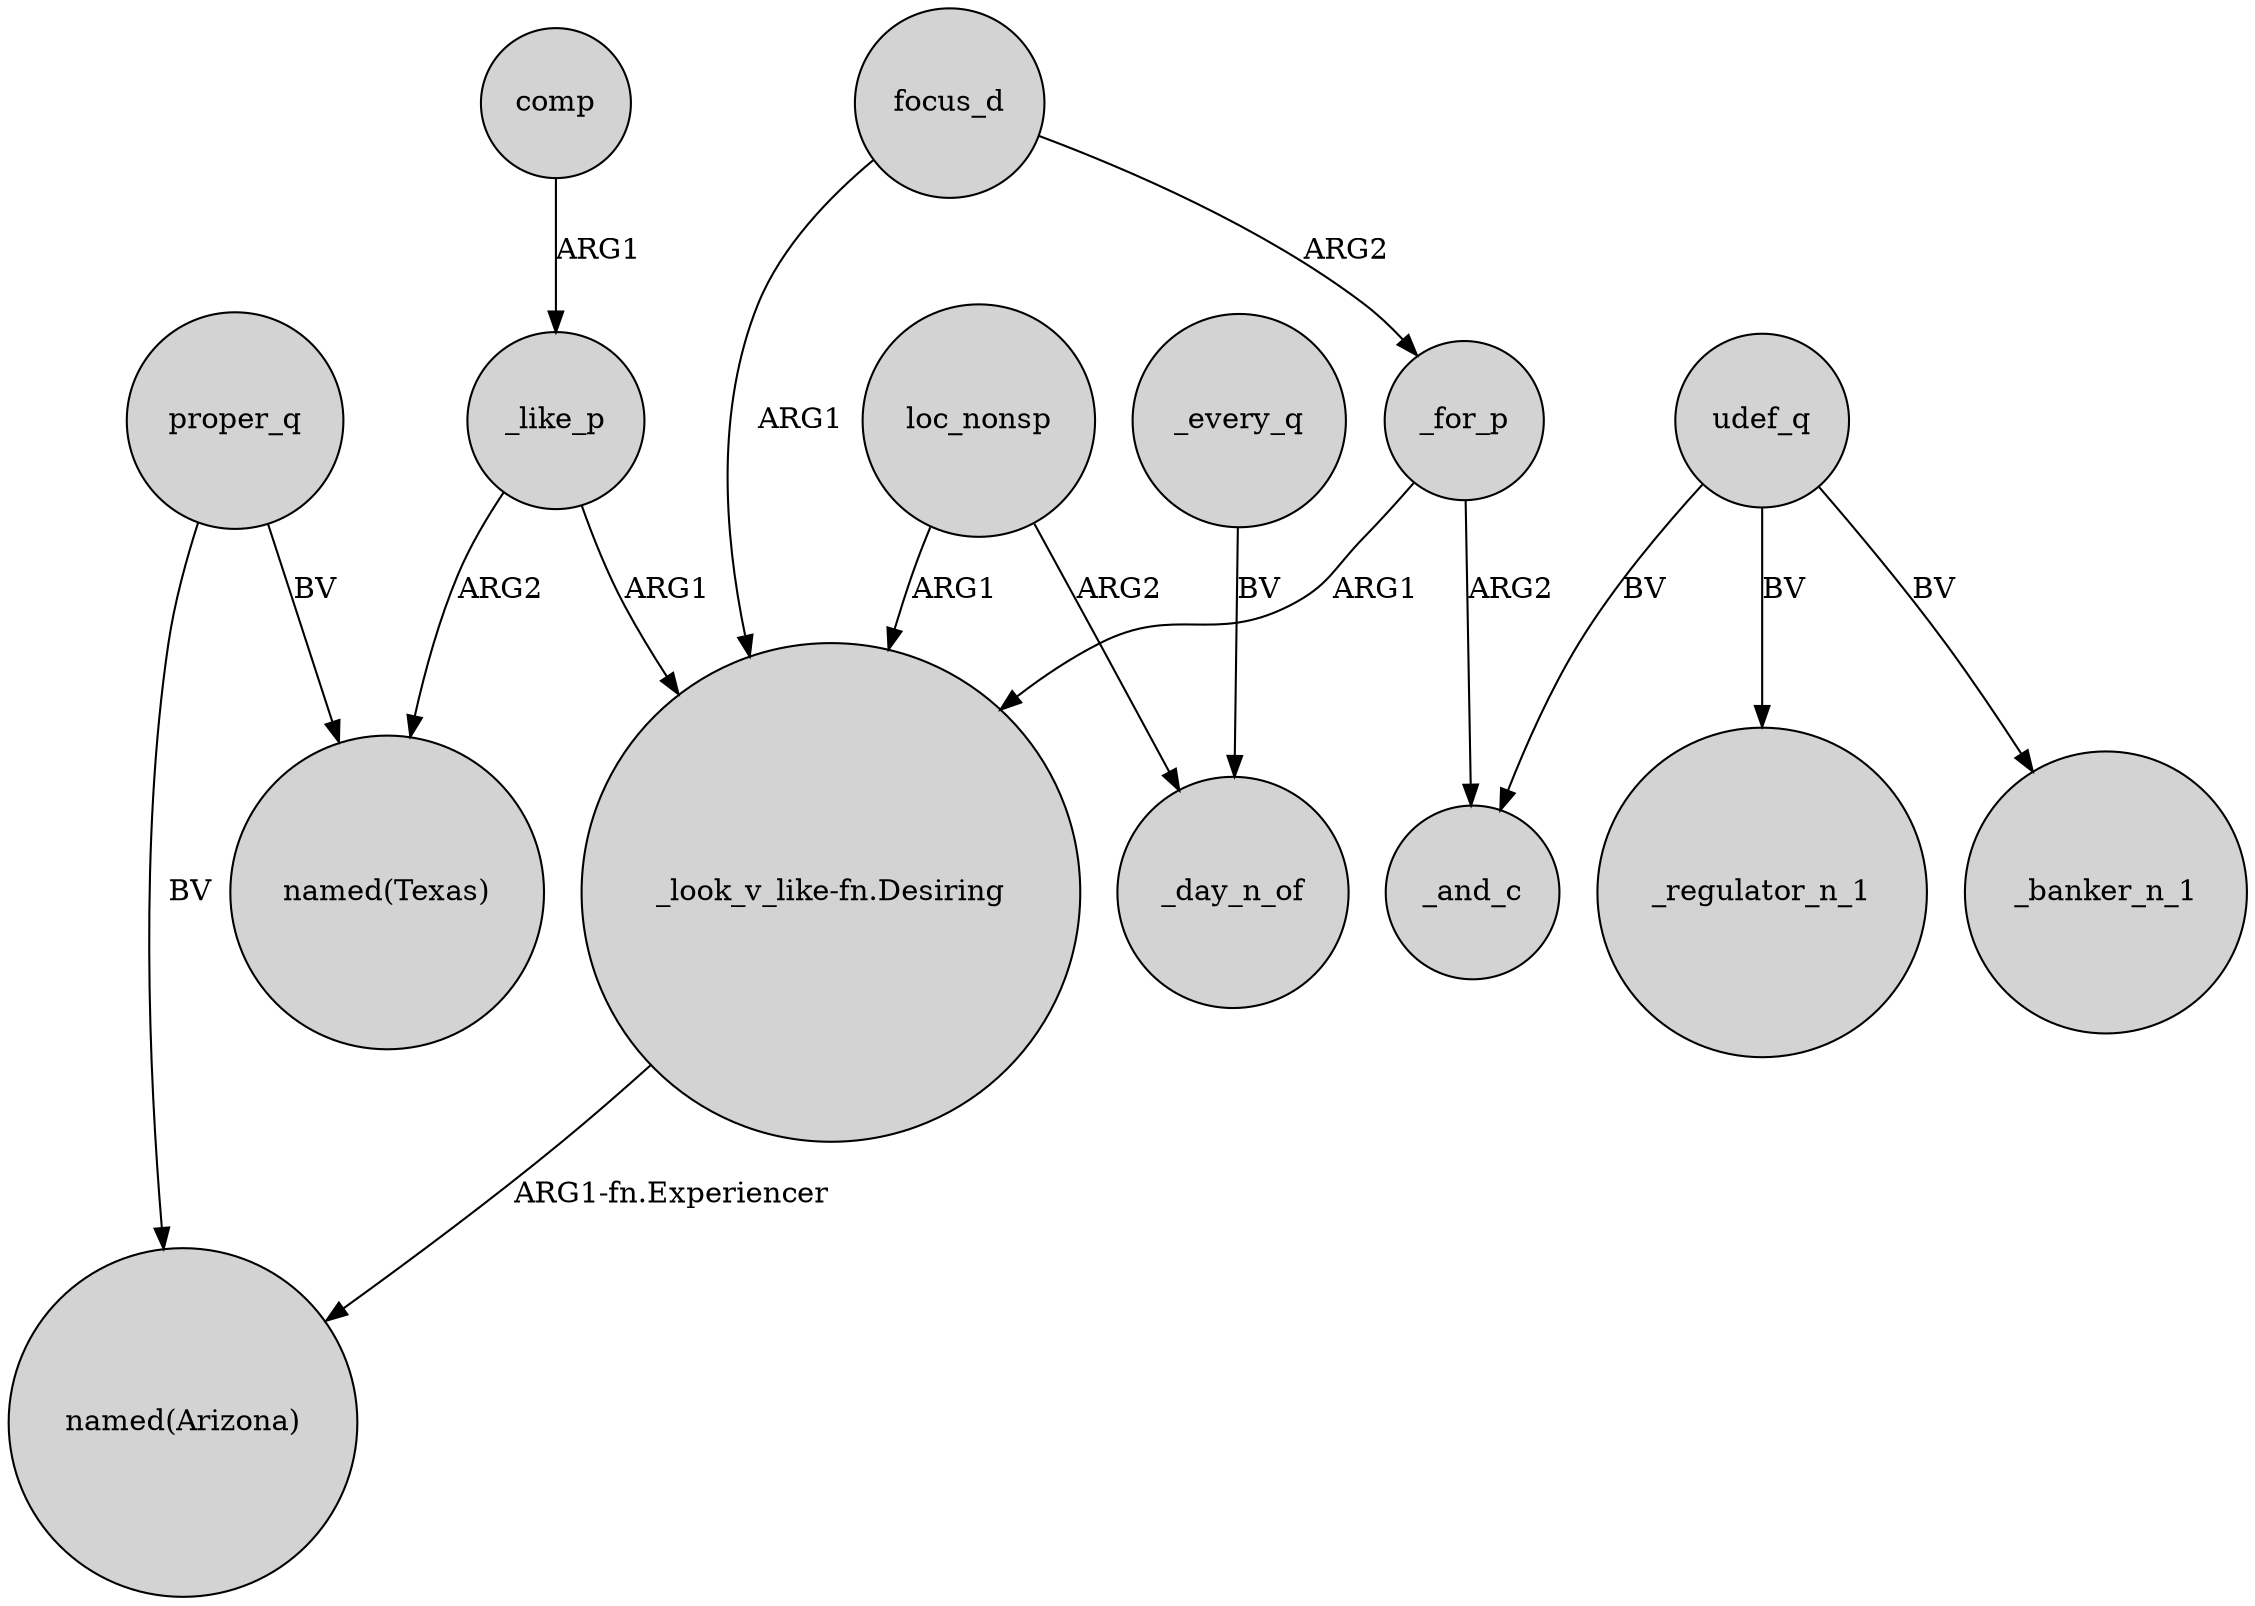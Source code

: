 digraph {
	node [shape=circle style=filled]
	proper_q -> "named(Texas)" [label=BV]
	_like_p -> "_look_v_like-fn.Desiring" [label=ARG1]
	loc_nonsp -> "_look_v_like-fn.Desiring" [label=ARG1]
	focus_d -> "_look_v_like-fn.Desiring" [label=ARG1]
	udef_q -> _regulator_n_1 [label=BV]
	proper_q -> "named(Arizona)" [label=BV]
	udef_q -> _and_c [label=BV]
	focus_d -> _for_p [label=ARG2]
	_like_p -> "named(Texas)" [label=ARG2]
	udef_q -> _banker_n_1 [label=BV]
	_for_p -> "_look_v_like-fn.Desiring" [label=ARG1]
	_every_q -> _day_n_of [label=BV]
	loc_nonsp -> _day_n_of [label=ARG2]
	comp -> _like_p [label=ARG1]
	"_look_v_like-fn.Desiring" -> "named(Arizona)" [label="ARG1-fn.Experiencer"]
	_for_p -> _and_c [label=ARG2]
}
